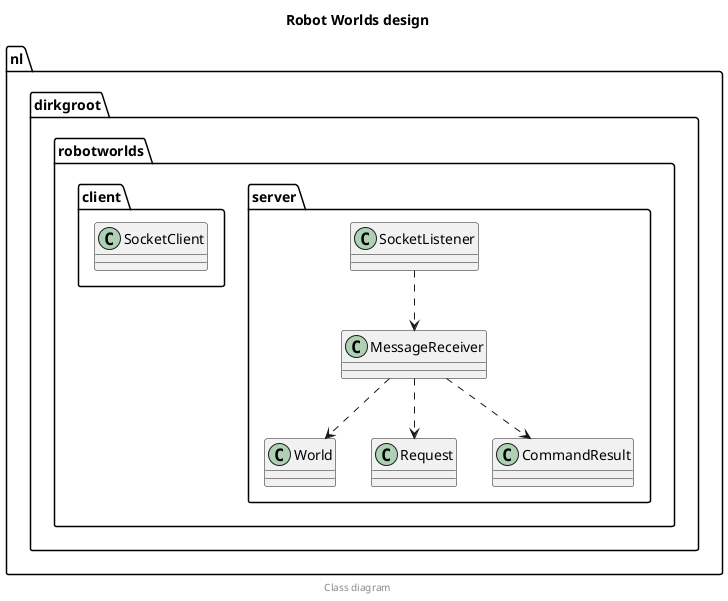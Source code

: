 @startuml

title Robot Worlds design
footer Class diagram

skinparam backgroundColor transparent

package nl.dirkgroot.robotworlds {
    package server {
        class SocketListener
        class MessageReceiver
        class World

        class Request
        class CommandResult
    }

    package client {
        class SocketClient
    }
}

SocketListener ..> MessageReceiver
MessageReceiver ..> World
MessageReceiver ..> Request
MessageReceiver ..> CommandResult

@enduml
